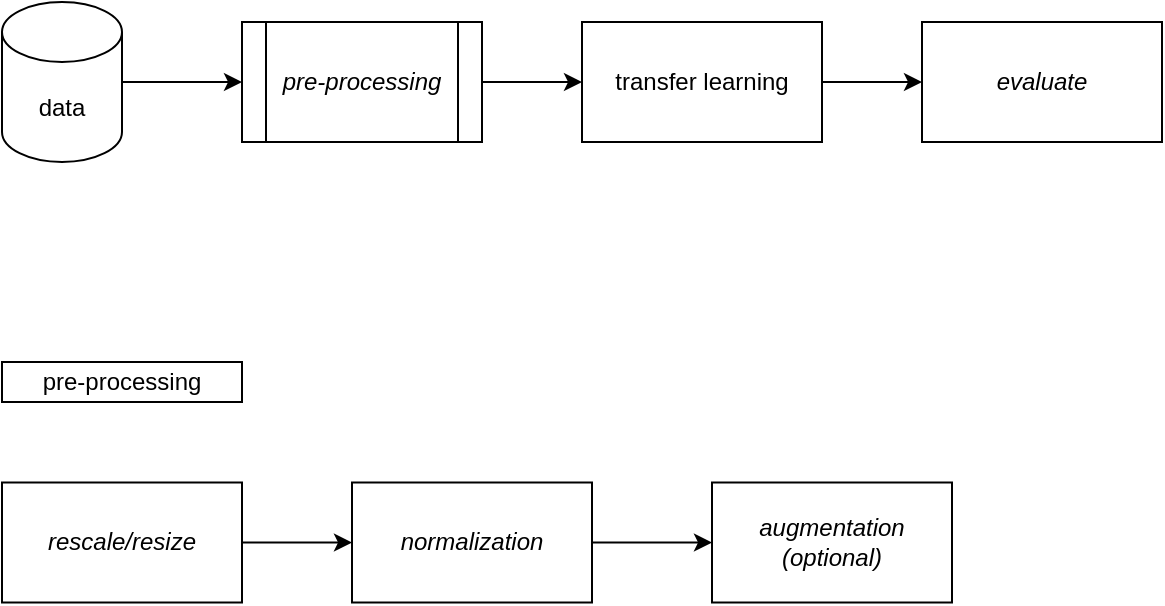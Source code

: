 <mxfile version="21.3.6" type="github">
  <diagram name="Page-1" id="NlF8WP0hre4RFLIRDRxA">
    <mxGraphModel dx="1339" dy="790" grid="1" gridSize="10" guides="1" tooltips="1" connect="1" arrows="1" fold="1" page="1" pageScale="1" pageWidth="850" pageHeight="1100" math="0" shadow="0">
      <root>
        <mxCell id="0" />
        <mxCell id="1" parent="0" />
        <mxCell id="evn2XHRo-gEDotEbOlT9-27" style="edgeStyle=orthogonalEdgeStyle;rounded=0;orthogonalLoop=1;jettySize=auto;html=1;entryX=0;entryY=0.5;entryDx=0;entryDy=0;" edge="1" parent="1" source="evn2XHRo-gEDotEbOlT9-1" target="evn2XHRo-gEDotEbOlT9-2">
          <mxGeometry relative="1" as="geometry" />
        </mxCell>
        <mxCell id="evn2XHRo-gEDotEbOlT9-1" value="data" style="shape=cylinder3;whiteSpace=wrap;html=1;boundedLbl=1;backgroundOutline=1;size=15;" vertex="1" parent="1">
          <mxGeometry x="25" y="210" width="60" height="80" as="geometry" />
        </mxCell>
        <mxCell id="evn2XHRo-gEDotEbOlT9-28" style="edgeStyle=orthogonalEdgeStyle;rounded=0;orthogonalLoop=1;jettySize=auto;html=1;entryX=0;entryY=0.5;entryDx=0;entryDy=0;" edge="1" parent="1" source="evn2XHRo-gEDotEbOlT9-2" target="evn2XHRo-gEDotEbOlT9-37">
          <mxGeometry relative="1" as="geometry">
            <mxPoint x="315" y="250" as="targetPoint" />
          </mxGeometry>
        </mxCell>
        <mxCell id="evn2XHRo-gEDotEbOlT9-2" value="&lt;i&gt;pre-processing&lt;/i&gt;" style="shape=process;whiteSpace=wrap;html=1;backgroundOutline=1;" vertex="1" parent="1">
          <mxGeometry x="145" y="220" width="120" height="60" as="geometry" />
        </mxCell>
        <mxCell id="evn2XHRo-gEDotEbOlT9-36" style="edgeStyle=orthogonalEdgeStyle;rounded=0;orthogonalLoop=1;jettySize=auto;html=1;exitX=1;exitY=0.5;exitDx=0;exitDy=0;" edge="1" parent="1" source="evn2XHRo-gEDotEbOlT9-37" target="evn2XHRo-gEDotEbOlT9-5">
          <mxGeometry relative="1" as="geometry">
            <mxPoint x="435" y="250" as="sourcePoint" />
          </mxGeometry>
        </mxCell>
        <mxCell id="evn2XHRo-gEDotEbOlT9-5" value="&lt;i&gt;evaluate&lt;/i&gt;" style="rounded=0;whiteSpace=wrap;html=1;" vertex="1" parent="1">
          <mxGeometry x="485" y="220" width="120" height="60" as="geometry" />
        </mxCell>
        <mxCell id="evn2XHRo-gEDotEbOlT9-25" style="edgeStyle=orthogonalEdgeStyle;rounded=0;orthogonalLoop=1;jettySize=auto;html=1;" edge="1" parent="1" source="evn2XHRo-gEDotEbOlT9-21" target="evn2XHRo-gEDotEbOlT9-22">
          <mxGeometry relative="1" as="geometry" />
        </mxCell>
        <mxCell id="evn2XHRo-gEDotEbOlT9-21" value="&lt;i&gt;rescale/resize&lt;/i&gt;" style="rounded=0;whiteSpace=wrap;html=1;" vertex="1" parent="1">
          <mxGeometry x="25" y="450.25" width="120" height="60" as="geometry" />
        </mxCell>
        <mxCell id="evn2XHRo-gEDotEbOlT9-26" style="edgeStyle=orthogonalEdgeStyle;rounded=0;orthogonalLoop=1;jettySize=auto;html=1;" edge="1" parent="1" source="evn2XHRo-gEDotEbOlT9-22" target="evn2XHRo-gEDotEbOlT9-23">
          <mxGeometry relative="1" as="geometry" />
        </mxCell>
        <mxCell id="evn2XHRo-gEDotEbOlT9-22" value="&lt;i&gt;normalization&lt;/i&gt;" style="rounded=0;whiteSpace=wrap;html=1;" vertex="1" parent="1">
          <mxGeometry x="200" y="450.25" width="120" height="60" as="geometry" />
        </mxCell>
        <mxCell id="evn2XHRo-gEDotEbOlT9-23" value="&lt;i&gt;augmentation (optional)&lt;/i&gt;" style="rounded=0;whiteSpace=wrap;html=1;" vertex="1" parent="1">
          <mxGeometry x="380" y="450.25" width="120" height="60" as="geometry" />
        </mxCell>
        <mxCell id="evn2XHRo-gEDotEbOlT9-24" value="pre-processing" style="rounded=0;whiteSpace=wrap;html=1;" vertex="1" parent="1">
          <mxGeometry x="25" y="390" width="120" height="20" as="geometry" />
        </mxCell>
        <mxCell id="evn2XHRo-gEDotEbOlT9-37" value="transfer learning" style="rounded=0;whiteSpace=wrap;html=1;" vertex="1" parent="1">
          <mxGeometry x="315" y="220" width="120" height="60" as="geometry" />
        </mxCell>
      </root>
    </mxGraphModel>
  </diagram>
</mxfile>
